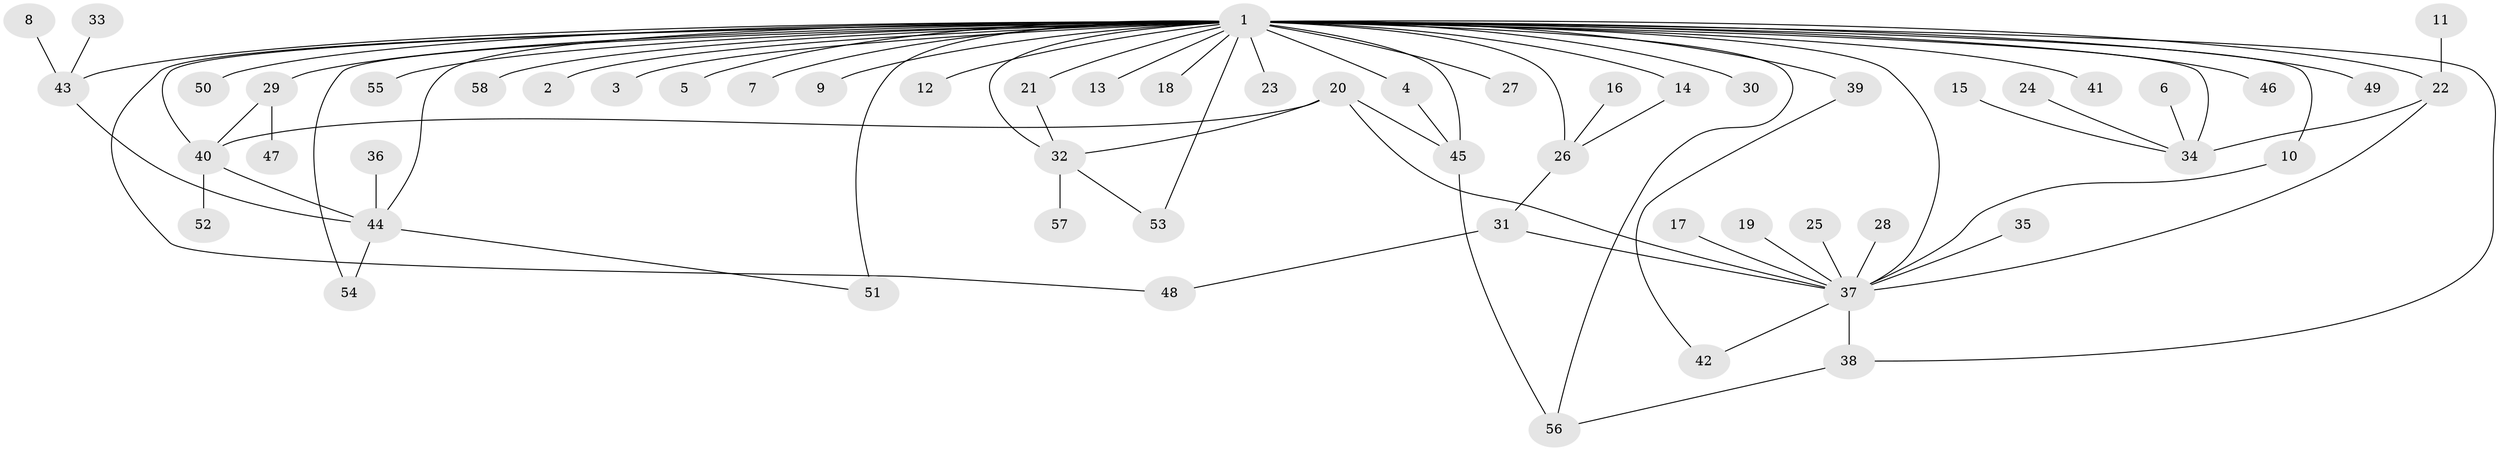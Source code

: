 // original degree distribution, {37: 0.008620689655172414, 13: 0.017241379310344827, 2: 0.2672413793103448, 3: 0.07758620689655173, 4: 0.07758620689655173, 1: 0.4827586206896552, 7: 0.017241379310344827, 6: 0.034482758620689655, 5: 0.017241379310344827}
// Generated by graph-tools (version 1.1) at 2025/26/03/09/25 03:26:04]
// undirected, 58 vertices, 78 edges
graph export_dot {
graph [start="1"]
  node [color=gray90,style=filled];
  1;
  2;
  3;
  4;
  5;
  6;
  7;
  8;
  9;
  10;
  11;
  12;
  13;
  14;
  15;
  16;
  17;
  18;
  19;
  20;
  21;
  22;
  23;
  24;
  25;
  26;
  27;
  28;
  29;
  30;
  31;
  32;
  33;
  34;
  35;
  36;
  37;
  38;
  39;
  40;
  41;
  42;
  43;
  44;
  45;
  46;
  47;
  48;
  49;
  50;
  51;
  52;
  53;
  54;
  55;
  56;
  57;
  58;
  1 -- 2 [weight=1.0];
  1 -- 3 [weight=1.0];
  1 -- 4 [weight=1.0];
  1 -- 5 [weight=1.0];
  1 -- 7 [weight=1.0];
  1 -- 9 [weight=1.0];
  1 -- 10 [weight=1.0];
  1 -- 12 [weight=1.0];
  1 -- 13 [weight=1.0];
  1 -- 14 [weight=1.0];
  1 -- 18 [weight=1.0];
  1 -- 21 [weight=1.0];
  1 -- 22 [weight=1.0];
  1 -- 23 [weight=2.0];
  1 -- 26 [weight=3.0];
  1 -- 27 [weight=1.0];
  1 -- 29 [weight=1.0];
  1 -- 30 [weight=1.0];
  1 -- 32 [weight=1.0];
  1 -- 34 [weight=2.0];
  1 -- 37 [weight=2.0];
  1 -- 38 [weight=1.0];
  1 -- 39 [weight=2.0];
  1 -- 40 [weight=1.0];
  1 -- 41 [weight=1.0];
  1 -- 43 [weight=2.0];
  1 -- 44 [weight=1.0];
  1 -- 45 [weight=1.0];
  1 -- 46 [weight=1.0];
  1 -- 48 [weight=1.0];
  1 -- 49 [weight=1.0];
  1 -- 50 [weight=1.0];
  1 -- 51 [weight=2.0];
  1 -- 53 [weight=1.0];
  1 -- 54 [weight=1.0];
  1 -- 55 [weight=1.0];
  1 -- 56 [weight=1.0];
  1 -- 58 [weight=1.0];
  4 -- 45 [weight=1.0];
  6 -- 34 [weight=1.0];
  8 -- 43 [weight=1.0];
  10 -- 37 [weight=1.0];
  11 -- 22 [weight=1.0];
  14 -- 26 [weight=1.0];
  15 -- 34 [weight=1.0];
  16 -- 26 [weight=1.0];
  17 -- 37 [weight=1.0];
  19 -- 37 [weight=1.0];
  20 -- 32 [weight=1.0];
  20 -- 37 [weight=1.0];
  20 -- 40 [weight=1.0];
  20 -- 45 [weight=1.0];
  21 -- 32 [weight=1.0];
  22 -- 34 [weight=1.0];
  22 -- 37 [weight=1.0];
  24 -- 34 [weight=1.0];
  25 -- 37 [weight=1.0];
  26 -- 31 [weight=1.0];
  28 -- 37 [weight=1.0];
  29 -- 40 [weight=1.0];
  29 -- 47 [weight=1.0];
  31 -- 37 [weight=1.0];
  31 -- 48 [weight=1.0];
  32 -- 53 [weight=1.0];
  32 -- 57 [weight=1.0];
  33 -- 43 [weight=1.0];
  35 -- 37 [weight=1.0];
  36 -- 44 [weight=1.0];
  37 -- 38 [weight=1.0];
  37 -- 42 [weight=1.0];
  38 -- 56 [weight=1.0];
  39 -- 42 [weight=1.0];
  40 -- 44 [weight=1.0];
  40 -- 52 [weight=1.0];
  43 -- 44 [weight=1.0];
  44 -- 51 [weight=1.0];
  44 -- 54 [weight=1.0];
  45 -- 56 [weight=1.0];
}
